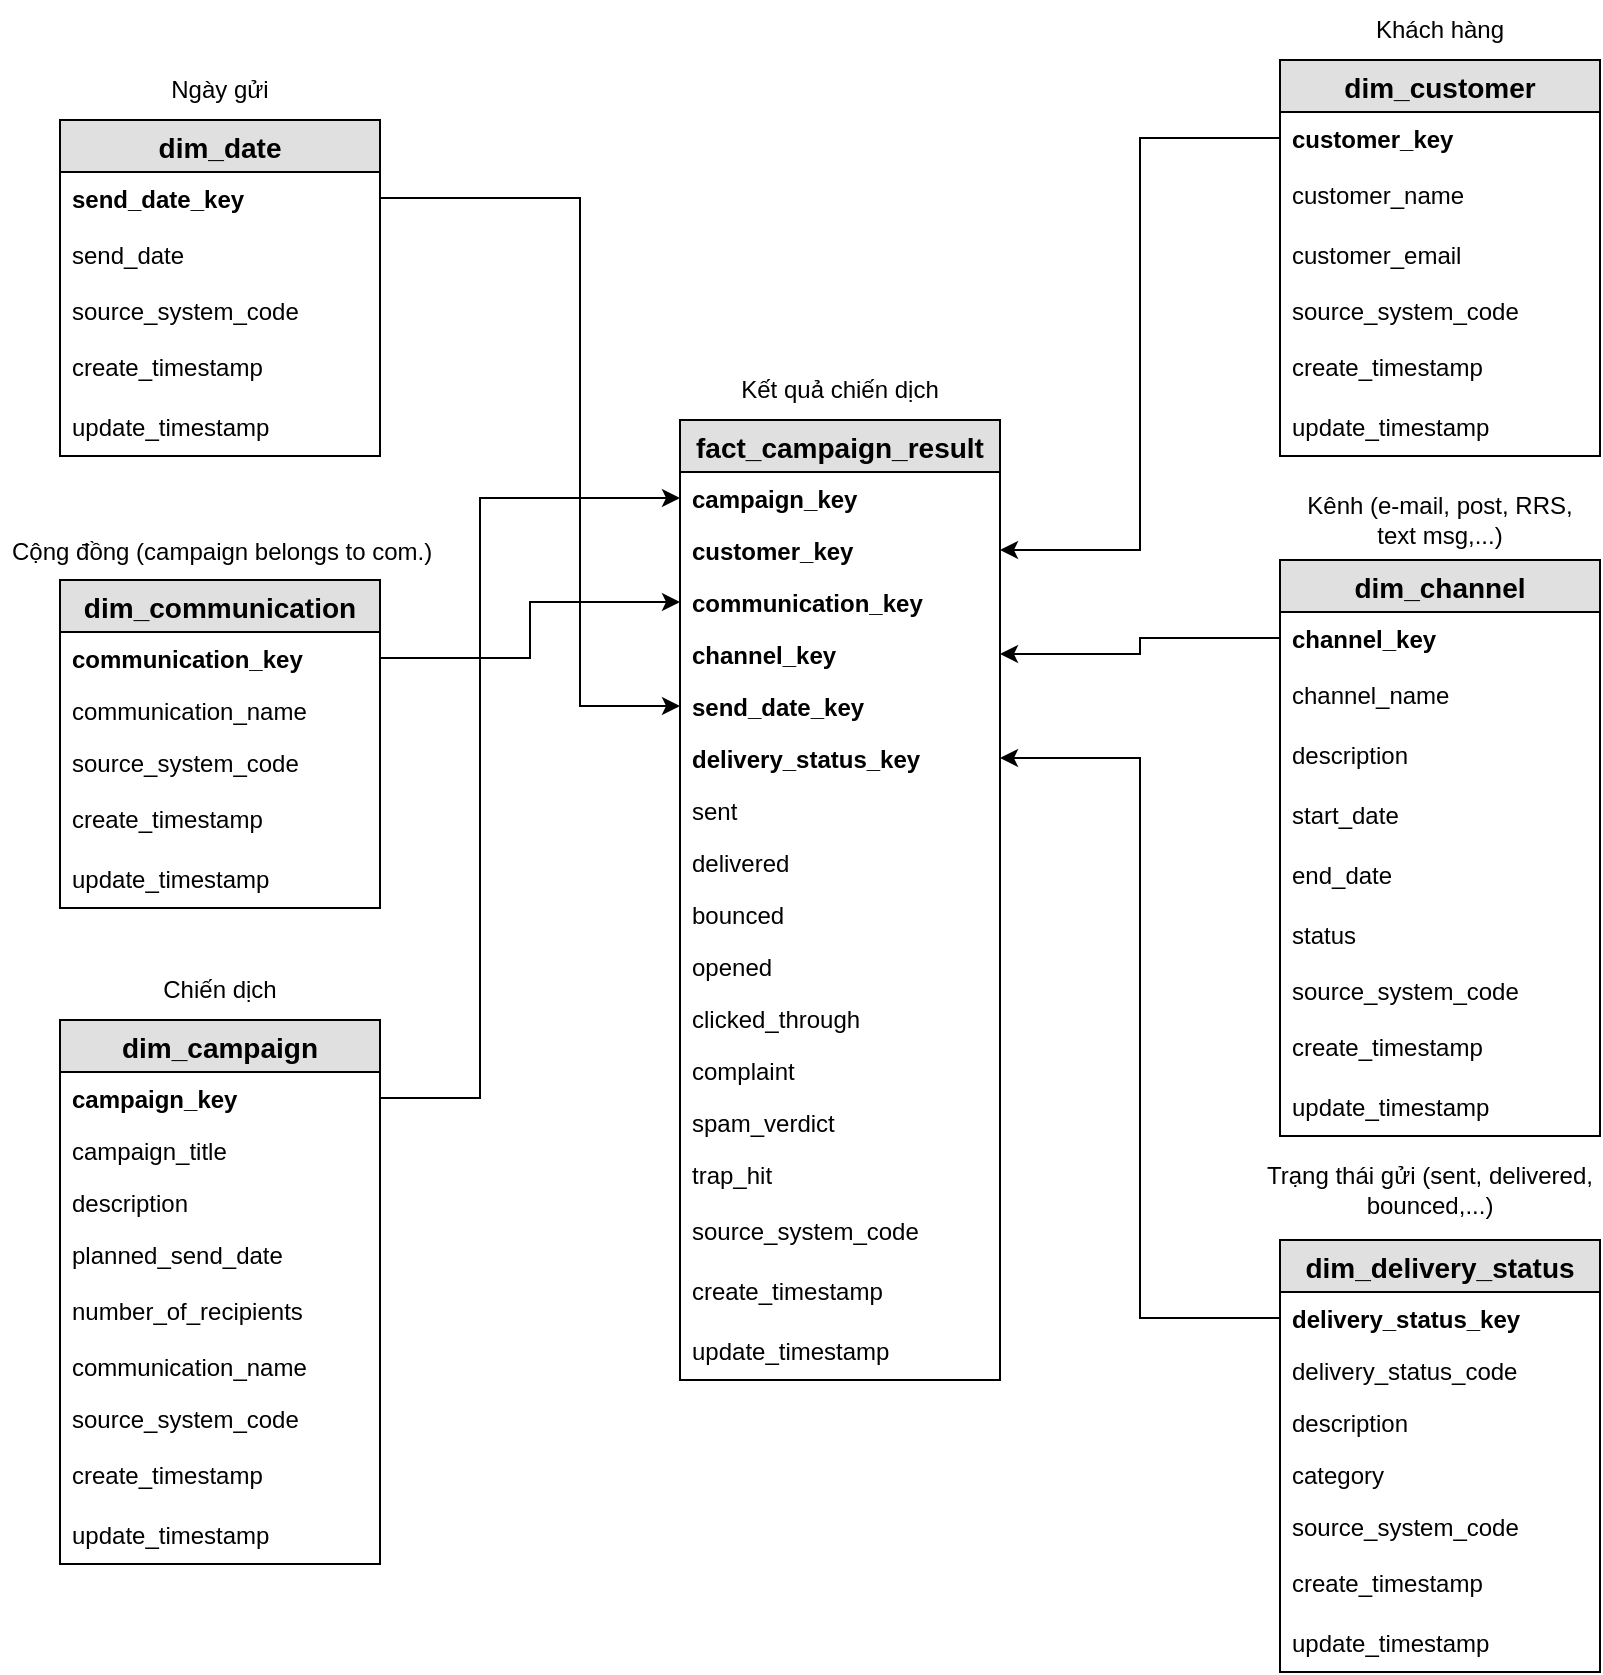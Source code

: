 <mxfile version="15.5.5" type="device"><diagram id="C5RBs43oDa-KdzZeNtuy" name="Page-1"><mxGraphModel dx="2119" dy="1957" grid="1" gridSize="10" guides="1" tooltips="1" connect="1" arrows="1" fold="1" page="1" pageScale="1" pageWidth="827" pageHeight="1169" math="0" shadow="0"><root><mxCell id="WIyWlLk6GJQsqaUBKTNV-0"/><mxCell id="WIyWlLk6GJQsqaUBKTNV-1" parent="WIyWlLk6GJQsqaUBKTNV-0"/><mxCell id="7-iAgHxXWfDQtUMJi-jo-0" value="fact_campaign_result" style="swimlane;fontStyle=1;childLayout=stackLayout;horizontal=1;startSize=26;fillColor=#e0e0e0;horizontalStack=0;resizeParent=1;resizeParentMax=0;resizeLast=0;collapsible=1;marginBottom=0;swimlaneFillColor=#ffffff;align=center;fontSize=14;" vertex="1" parent="WIyWlLk6GJQsqaUBKTNV-1"><mxGeometry x="190" y="-130" width="160" height="480" as="geometry"><mxRectangle x="290" y="16" width="80" height="26" as="alternateBounds"/></mxGeometry></mxCell><mxCell id="7-iAgHxXWfDQtUMJi-jo-1" value="campaign_key" style="text;strokeColor=none;fillColor=none;spacingLeft=4;spacingRight=4;overflow=hidden;rotatable=0;points=[[0,0.5],[1,0.5]];portConstraint=eastwest;fontSize=12;fontStyle=1" vertex="1" parent="7-iAgHxXWfDQtUMJi-jo-0"><mxGeometry y="26" width="160" height="26" as="geometry"/></mxCell><mxCell id="7-iAgHxXWfDQtUMJi-jo-2" value="customer_key" style="text;strokeColor=none;fillColor=none;spacingLeft=4;spacingRight=4;overflow=hidden;rotatable=0;points=[[0,0.5],[1,0.5]];portConstraint=eastwest;fontSize=12;fontStyle=1" vertex="1" parent="7-iAgHxXWfDQtUMJi-jo-0"><mxGeometry y="52" width="160" height="26" as="geometry"/></mxCell><mxCell id="7-iAgHxXWfDQtUMJi-jo-3" value="communication_key" style="text;strokeColor=none;fillColor=none;spacingLeft=4;spacingRight=4;overflow=hidden;rotatable=0;points=[[0,0.5],[1,0.5]];portConstraint=eastwest;fontSize=12;fontStyle=1" vertex="1" parent="7-iAgHxXWfDQtUMJi-jo-0"><mxGeometry y="78" width="160" height="26" as="geometry"/></mxCell><mxCell id="7-iAgHxXWfDQtUMJi-jo-4" value="channel_key" style="text;strokeColor=none;fillColor=none;spacingLeft=4;spacingRight=4;overflow=hidden;rotatable=0;points=[[0,0.5],[1,0.5]];portConstraint=eastwest;fontSize=12;fontStyle=1" vertex="1" parent="7-iAgHxXWfDQtUMJi-jo-0"><mxGeometry y="104" width="160" height="26" as="geometry"/></mxCell><mxCell id="7-iAgHxXWfDQtUMJi-jo-5" value="send_date_key" style="text;strokeColor=none;fillColor=none;spacingLeft=4;spacingRight=4;overflow=hidden;rotatable=0;points=[[0,0.5],[1,0.5]];portConstraint=eastwest;fontSize=12;fontStyle=1" vertex="1" parent="7-iAgHxXWfDQtUMJi-jo-0"><mxGeometry y="130" width="160" height="26" as="geometry"/></mxCell><mxCell id="7-iAgHxXWfDQtUMJi-jo-6" value="delivery_status_key" style="text;strokeColor=none;fillColor=none;spacingLeft=4;spacingRight=4;overflow=hidden;rotatable=0;points=[[0,0.5],[1,0.5]];portConstraint=eastwest;fontSize=12;fontStyle=1" vertex="1" parent="7-iAgHxXWfDQtUMJi-jo-0"><mxGeometry y="156" width="160" height="26" as="geometry"/></mxCell><mxCell id="7-iAgHxXWfDQtUMJi-jo-7" value="sent" style="text;strokeColor=none;fillColor=none;spacingLeft=4;spacingRight=4;overflow=hidden;rotatable=0;points=[[0,0.5],[1,0.5]];portConstraint=eastwest;fontSize=12;" vertex="1" parent="7-iAgHxXWfDQtUMJi-jo-0"><mxGeometry y="182" width="160" height="26" as="geometry"/></mxCell><mxCell id="7-iAgHxXWfDQtUMJi-jo-8" value="delivered" style="text;strokeColor=none;fillColor=none;spacingLeft=4;spacingRight=4;overflow=hidden;rotatable=0;points=[[0,0.5],[1,0.5]];portConstraint=eastwest;fontSize=12;" vertex="1" parent="7-iAgHxXWfDQtUMJi-jo-0"><mxGeometry y="208" width="160" height="26" as="geometry"/></mxCell><mxCell id="7-iAgHxXWfDQtUMJi-jo-9" value="bounced" style="text;strokeColor=none;fillColor=none;spacingLeft=4;spacingRight=4;overflow=hidden;rotatable=0;points=[[0,0.5],[1,0.5]];portConstraint=eastwest;fontSize=12;" vertex="1" parent="7-iAgHxXWfDQtUMJi-jo-0"><mxGeometry y="234" width="160" height="26" as="geometry"/></mxCell><mxCell id="7-iAgHxXWfDQtUMJi-jo-10" value="opened" style="text;strokeColor=none;fillColor=none;spacingLeft=4;spacingRight=4;overflow=hidden;rotatable=0;points=[[0,0.5],[1,0.5]];portConstraint=eastwest;fontSize=12;" vertex="1" parent="7-iAgHxXWfDQtUMJi-jo-0"><mxGeometry y="260" width="160" height="26" as="geometry"/></mxCell><mxCell id="7-iAgHxXWfDQtUMJi-jo-11" value="clicked_through" style="text;strokeColor=none;fillColor=none;spacingLeft=4;spacingRight=4;overflow=hidden;rotatable=0;points=[[0,0.5],[1,0.5]];portConstraint=eastwest;fontSize=12;" vertex="1" parent="7-iAgHxXWfDQtUMJi-jo-0"><mxGeometry y="286" width="160" height="26" as="geometry"/></mxCell><mxCell id="7-iAgHxXWfDQtUMJi-jo-12" value="complaint" style="text;strokeColor=none;fillColor=none;spacingLeft=4;spacingRight=4;overflow=hidden;rotatable=0;points=[[0,0.5],[1,0.5]];portConstraint=eastwest;fontSize=12;" vertex="1" parent="7-iAgHxXWfDQtUMJi-jo-0"><mxGeometry y="312" width="160" height="26" as="geometry"/></mxCell><mxCell id="7-iAgHxXWfDQtUMJi-jo-13" value="spam_verdict" style="text;strokeColor=none;fillColor=none;spacingLeft=4;spacingRight=4;overflow=hidden;rotatable=0;points=[[0,0.5],[1,0.5]];portConstraint=eastwest;fontSize=12;" vertex="1" parent="7-iAgHxXWfDQtUMJi-jo-0"><mxGeometry y="338" width="160" height="26" as="geometry"/></mxCell><mxCell id="7-iAgHxXWfDQtUMJi-jo-14" value="trap_hit" style="text;strokeColor=none;fillColor=none;spacingLeft=4;spacingRight=4;overflow=hidden;rotatable=0;points=[[0,0.5],[1,0.5]];portConstraint=eastwest;fontSize=12;" vertex="1" parent="7-iAgHxXWfDQtUMJi-jo-0"><mxGeometry y="364" width="160" height="26" as="geometry"/></mxCell><mxCell id="7-iAgHxXWfDQtUMJi-jo-27" value="source_system_code" style="text;strokeColor=none;fillColor=none;align=left;verticalAlign=middle;spacingLeft=4;spacingRight=4;overflow=hidden;points=[[0,0.5],[1,0.5]];portConstraint=eastwest;rotatable=0;" vertex="1" parent="7-iAgHxXWfDQtUMJi-jo-0"><mxGeometry y="390" width="160" height="30" as="geometry"/></mxCell><mxCell id="7-iAgHxXWfDQtUMJi-jo-28" value="create_timestamp" style="text;strokeColor=none;fillColor=none;align=left;verticalAlign=middle;spacingLeft=4;spacingRight=4;overflow=hidden;points=[[0,0.5],[1,0.5]];portConstraint=eastwest;rotatable=0;" vertex="1" parent="7-iAgHxXWfDQtUMJi-jo-0"><mxGeometry y="420" width="160" height="30" as="geometry"/></mxCell><mxCell id="7-iAgHxXWfDQtUMJi-jo-29" value="update_timestamp" style="text;strokeColor=none;fillColor=none;align=left;verticalAlign=middle;spacingLeft=4;spacingRight=4;overflow=hidden;points=[[0,0.5],[1,0.5]];portConstraint=eastwest;rotatable=0;" vertex="1" parent="7-iAgHxXWfDQtUMJi-jo-0"><mxGeometry y="450" width="160" height="30" as="geometry"/></mxCell><mxCell id="7-iAgHxXWfDQtUMJi-jo-16" value="dim_campaign" style="swimlane;fontStyle=1;childLayout=stackLayout;horizontal=1;startSize=26;fillColor=#e0e0e0;horizontalStack=0;resizeParent=1;resizeParentMax=0;resizeLast=0;collapsible=1;marginBottom=0;swimlaneFillColor=#ffffff;align=center;fontSize=14;" vertex="1" parent="WIyWlLk6GJQsqaUBKTNV-1"><mxGeometry x="-120" y="170" width="160" height="272" as="geometry"/></mxCell><mxCell id="7-iAgHxXWfDQtUMJi-jo-17" value="campaign_key" style="text;strokeColor=none;fillColor=none;spacingLeft=4;spacingRight=4;overflow=hidden;rotatable=0;points=[[0,0.5],[1,0.5]];portConstraint=eastwest;fontSize=12;fontStyle=1" vertex="1" parent="7-iAgHxXWfDQtUMJi-jo-16"><mxGeometry y="26" width="160" height="26" as="geometry"/></mxCell><mxCell id="7-iAgHxXWfDQtUMJi-jo-18" value="campaign_title" style="text;strokeColor=none;fillColor=none;spacingLeft=4;spacingRight=4;overflow=hidden;rotatable=0;points=[[0,0.5],[1,0.5]];portConstraint=eastwest;fontSize=12;" vertex="1" parent="7-iAgHxXWfDQtUMJi-jo-16"><mxGeometry y="52" width="160" height="26" as="geometry"/></mxCell><mxCell id="7-iAgHxXWfDQtUMJi-jo-19" value="description" style="text;strokeColor=none;fillColor=none;spacingLeft=4;spacingRight=4;overflow=hidden;rotatable=0;points=[[0,0.5],[1,0.5]];portConstraint=eastwest;fontSize=12;" vertex="1" parent="7-iAgHxXWfDQtUMJi-jo-16"><mxGeometry y="78" width="160" height="26" as="geometry"/></mxCell><mxCell id="7-iAgHxXWfDQtUMJi-jo-20" value="planned_send_date" style="text;strokeColor=none;fillColor=none;spacingLeft=4;spacingRight=4;overflow=hidden;rotatable=0;points=[[0,0.5],[1,0.5]];portConstraint=eastwest;fontSize=12;" vertex="1" parent="7-iAgHxXWfDQtUMJi-jo-16"><mxGeometry y="104" width="160" height="26" as="geometry"/></mxCell><mxCell id="7-iAgHxXWfDQtUMJi-jo-31" value="number_of_recipients" style="text;strokeColor=none;fillColor=none;align=left;verticalAlign=middle;spacingLeft=4;spacingRight=4;overflow=hidden;points=[[0,0.5],[1,0.5]];portConstraint=eastwest;rotatable=0;" vertex="1" parent="7-iAgHxXWfDQtUMJi-jo-16"><mxGeometry y="130" width="160" height="30" as="geometry"/></mxCell><mxCell id="7-iAgHxXWfDQtUMJi-jo-21" value="communication_name" style="text;strokeColor=none;fillColor=none;spacingLeft=4;spacingRight=4;overflow=hidden;rotatable=0;points=[[0,0.5],[1,0.5]];portConstraint=eastwest;fontSize=12;" vertex="1" parent="7-iAgHxXWfDQtUMJi-jo-16"><mxGeometry y="160" width="160" height="26" as="geometry"/></mxCell><mxCell id="7-iAgHxXWfDQtUMJi-jo-22" value="source_system_code" style="text;strokeColor=none;fillColor=none;spacingLeft=4;spacingRight=4;overflow=hidden;rotatable=0;points=[[0,0.5],[1,0.5]];portConstraint=eastwest;fontSize=12;" vertex="1" parent="7-iAgHxXWfDQtUMJi-jo-16"><mxGeometry y="186" width="160" height="26" as="geometry"/></mxCell><mxCell id="7-iAgHxXWfDQtUMJi-jo-32" value="create_timestamp" style="text;strokeColor=none;fillColor=none;align=left;verticalAlign=middle;spacingLeft=4;spacingRight=4;overflow=hidden;points=[[0,0.5],[1,0.5]];portConstraint=eastwest;rotatable=0;" vertex="1" parent="7-iAgHxXWfDQtUMJi-jo-16"><mxGeometry y="212" width="160" height="30" as="geometry"/></mxCell><mxCell id="7-iAgHxXWfDQtUMJi-jo-33" value="update_timestamp" style="text;strokeColor=none;fillColor=none;align=left;verticalAlign=middle;spacingLeft=4;spacingRight=4;overflow=hidden;points=[[0,0.5],[1,0.5]];portConstraint=eastwest;rotatable=0;" vertex="1" parent="7-iAgHxXWfDQtUMJi-jo-16"><mxGeometry y="242" width="160" height="30" as="geometry"/></mxCell><mxCell id="7-iAgHxXWfDQtUMJi-jo-30" value="Kết quả chiến dịch" style="text;html=1;strokeColor=none;fillColor=none;align=center;verticalAlign=middle;whiteSpace=wrap;rounded=0;" vertex="1" parent="WIyWlLk6GJQsqaUBKTNV-1"><mxGeometry x="200" y="-160" width="140" height="30" as="geometry"/></mxCell><mxCell id="7-iAgHxXWfDQtUMJi-jo-34" value="dim_delivery_status" style="swimlane;fontStyle=1;childLayout=stackLayout;horizontal=1;startSize=26;fillColor=#e0e0e0;horizontalStack=0;resizeParent=1;resizeParentMax=0;resizeLast=0;collapsible=1;marginBottom=0;swimlaneFillColor=#ffffff;align=center;fontSize=14;" vertex="1" parent="WIyWlLk6GJQsqaUBKTNV-1"><mxGeometry x="490" y="280" width="160" height="216" as="geometry"/></mxCell><mxCell id="7-iAgHxXWfDQtUMJi-jo-35" value="delivery_status_key" style="text;strokeColor=none;fillColor=none;spacingLeft=4;spacingRight=4;overflow=hidden;rotatable=0;points=[[0,0.5],[1,0.5]];portConstraint=eastwest;fontSize=12;fontStyle=1" vertex="1" parent="7-iAgHxXWfDQtUMJi-jo-34"><mxGeometry y="26" width="160" height="26" as="geometry"/></mxCell><mxCell id="7-iAgHxXWfDQtUMJi-jo-36" value="delivery_status_code" style="text;strokeColor=none;fillColor=none;spacingLeft=4;spacingRight=4;overflow=hidden;rotatable=0;points=[[0,0.5],[1,0.5]];portConstraint=eastwest;fontSize=12;" vertex="1" parent="7-iAgHxXWfDQtUMJi-jo-34"><mxGeometry y="52" width="160" height="26" as="geometry"/></mxCell><mxCell id="7-iAgHxXWfDQtUMJi-jo-37" value="description" style="text;strokeColor=none;fillColor=none;spacingLeft=4;spacingRight=4;overflow=hidden;rotatable=0;points=[[0,0.5],[1,0.5]];portConstraint=eastwest;fontSize=12;" vertex="1" parent="7-iAgHxXWfDQtUMJi-jo-34"><mxGeometry y="78" width="160" height="26" as="geometry"/></mxCell><mxCell id="7-iAgHxXWfDQtUMJi-jo-40" value="category" style="text;strokeColor=none;fillColor=none;spacingLeft=4;spacingRight=4;overflow=hidden;rotatable=0;points=[[0,0.5],[1,0.5]];portConstraint=eastwest;fontSize=12;" vertex="1" parent="7-iAgHxXWfDQtUMJi-jo-34"><mxGeometry y="104" width="160" height="26" as="geometry"/></mxCell><mxCell id="7-iAgHxXWfDQtUMJi-jo-41" value="source_system_code" style="text;strokeColor=none;fillColor=none;spacingLeft=4;spacingRight=4;overflow=hidden;rotatable=0;points=[[0,0.5],[1,0.5]];portConstraint=eastwest;fontSize=12;" vertex="1" parent="7-iAgHxXWfDQtUMJi-jo-34"><mxGeometry y="130" width="160" height="26" as="geometry"/></mxCell><mxCell id="7-iAgHxXWfDQtUMJi-jo-42" value="create_timestamp" style="text;strokeColor=none;fillColor=none;align=left;verticalAlign=middle;spacingLeft=4;spacingRight=4;overflow=hidden;points=[[0,0.5],[1,0.5]];portConstraint=eastwest;rotatable=0;" vertex="1" parent="7-iAgHxXWfDQtUMJi-jo-34"><mxGeometry y="156" width="160" height="30" as="geometry"/></mxCell><mxCell id="7-iAgHxXWfDQtUMJi-jo-43" value="update_timestamp" style="text;strokeColor=none;fillColor=none;align=left;verticalAlign=middle;spacingLeft=4;spacingRight=4;overflow=hidden;points=[[0,0.5],[1,0.5]];portConstraint=eastwest;rotatable=0;" vertex="1" parent="7-iAgHxXWfDQtUMJi-jo-34"><mxGeometry y="186" width="160" height="30" as="geometry"/></mxCell><mxCell id="7-iAgHxXWfDQtUMJi-jo-44" value="dim_communication" style="swimlane;fontStyle=1;childLayout=stackLayout;horizontal=1;startSize=26;fillColor=#e0e0e0;horizontalStack=0;resizeParent=1;resizeParentMax=0;resizeLast=0;collapsible=1;marginBottom=0;swimlaneFillColor=#ffffff;align=center;fontSize=14;" vertex="1" parent="WIyWlLk6GJQsqaUBKTNV-1"><mxGeometry x="-120" y="-50" width="160" height="164" as="geometry"/></mxCell><mxCell id="7-iAgHxXWfDQtUMJi-jo-45" value="communication_key" style="text;strokeColor=none;fillColor=none;spacingLeft=4;spacingRight=4;overflow=hidden;rotatable=0;points=[[0,0.5],[1,0.5]];portConstraint=eastwest;fontSize=12;fontStyle=1" vertex="1" parent="7-iAgHxXWfDQtUMJi-jo-44"><mxGeometry y="26" width="160" height="26" as="geometry"/></mxCell><mxCell id="7-iAgHxXWfDQtUMJi-jo-46" value="communication_name" style="text;strokeColor=none;fillColor=none;spacingLeft=4;spacingRight=4;overflow=hidden;rotatable=0;points=[[0,0.5],[1,0.5]];portConstraint=eastwest;fontSize=12;" vertex="1" parent="7-iAgHxXWfDQtUMJi-jo-44"><mxGeometry y="52" width="160" height="26" as="geometry"/></mxCell><mxCell id="7-iAgHxXWfDQtUMJi-jo-49" value="source_system_code" style="text;strokeColor=none;fillColor=none;spacingLeft=4;spacingRight=4;overflow=hidden;rotatable=0;points=[[0,0.5],[1,0.5]];portConstraint=eastwest;fontSize=12;" vertex="1" parent="7-iAgHxXWfDQtUMJi-jo-44"><mxGeometry y="78" width="160" height="26" as="geometry"/></mxCell><mxCell id="7-iAgHxXWfDQtUMJi-jo-50" value="create_timestamp" style="text;strokeColor=none;fillColor=none;align=left;verticalAlign=middle;spacingLeft=4;spacingRight=4;overflow=hidden;points=[[0,0.5],[1,0.5]];portConstraint=eastwest;rotatable=0;" vertex="1" parent="7-iAgHxXWfDQtUMJi-jo-44"><mxGeometry y="104" width="160" height="30" as="geometry"/></mxCell><mxCell id="7-iAgHxXWfDQtUMJi-jo-51" value="update_timestamp" style="text;strokeColor=none;fillColor=none;align=left;verticalAlign=middle;spacingLeft=4;spacingRight=4;overflow=hidden;points=[[0,0.5],[1,0.5]];portConstraint=eastwest;rotatable=0;" vertex="1" parent="7-iAgHxXWfDQtUMJi-jo-44"><mxGeometry y="134" width="160" height="30" as="geometry"/></mxCell><mxCell id="7-iAgHxXWfDQtUMJi-jo-52" value="dim_date" style="swimlane;fontStyle=1;childLayout=stackLayout;horizontal=1;startSize=26;fillColor=#e0e0e0;horizontalStack=0;resizeParent=1;resizeParentMax=0;resizeLast=0;collapsible=1;marginBottom=0;swimlaneFillColor=#ffffff;align=center;fontSize=14;" vertex="1" parent="WIyWlLk6GJQsqaUBKTNV-1"><mxGeometry x="-120" y="-280" width="160" height="168" as="geometry"/></mxCell><mxCell id="7-iAgHxXWfDQtUMJi-jo-53" value="send_date_key" style="text;strokeColor=none;fillColor=none;spacingLeft=4;spacingRight=4;overflow=hidden;rotatable=0;points=[[0,0.5],[1,0.5]];portConstraint=eastwest;fontSize=12;fontStyle=1" vertex="1" parent="7-iAgHxXWfDQtUMJi-jo-52"><mxGeometry y="26" width="160" height="26" as="geometry"/></mxCell><mxCell id="7-iAgHxXWfDQtUMJi-jo-58" value="send_date" style="text;strokeColor=none;fillColor=none;align=left;verticalAlign=middle;spacingLeft=4;spacingRight=4;overflow=hidden;points=[[0,0.5],[1,0.5]];portConstraint=eastwest;rotatable=0;" vertex="1" parent="7-iAgHxXWfDQtUMJi-jo-52"><mxGeometry y="52" width="160" height="30" as="geometry"/></mxCell><mxCell id="7-iAgHxXWfDQtUMJi-jo-55" value="source_system_code" style="text;strokeColor=none;fillColor=none;spacingLeft=4;spacingRight=4;overflow=hidden;rotatable=0;points=[[0,0.5],[1,0.5]];portConstraint=eastwest;fontSize=12;" vertex="1" parent="7-iAgHxXWfDQtUMJi-jo-52"><mxGeometry y="82" width="160" height="26" as="geometry"/></mxCell><mxCell id="7-iAgHxXWfDQtUMJi-jo-56" value="create_timestamp" style="text;strokeColor=none;fillColor=none;align=left;verticalAlign=middle;spacingLeft=4;spacingRight=4;overflow=hidden;points=[[0,0.5],[1,0.5]];portConstraint=eastwest;rotatable=0;" vertex="1" parent="7-iAgHxXWfDQtUMJi-jo-52"><mxGeometry y="108" width="160" height="30" as="geometry"/></mxCell><mxCell id="7-iAgHxXWfDQtUMJi-jo-57" value="update_timestamp" style="text;strokeColor=none;fillColor=none;align=left;verticalAlign=middle;spacingLeft=4;spacingRight=4;overflow=hidden;points=[[0,0.5],[1,0.5]];portConstraint=eastwest;rotatable=0;" vertex="1" parent="7-iAgHxXWfDQtUMJi-jo-52"><mxGeometry y="138" width="160" height="30" as="geometry"/></mxCell><mxCell id="7-iAgHxXWfDQtUMJi-jo-59" value="dim_customer" style="swimlane;fontStyle=1;childLayout=stackLayout;horizontal=1;startSize=26;fillColor=#e0e0e0;horizontalStack=0;resizeParent=1;resizeParentMax=0;resizeLast=0;collapsible=1;marginBottom=0;swimlaneFillColor=#ffffff;align=center;fontSize=14;" vertex="1" parent="WIyWlLk6GJQsqaUBKTNV-1"><mxGeometry x="490" y="-310" width="160" height="198" as="geometry"/></mxCell><mxCell id="7-iAgHxXWfDQtUMJi-jo-60" value="customer_key" style="text;strokeColor=none;fillColor=none;spacingLeft=4;spacingRight=4;overflow=hidden;rotatable=0;points=[[0,0.5],[1,0.5]];portConstraint=eastwest;fontSize=12;fontStyle=1" vertex="1" parent="7-iAgHxXWfDQtUMJi-jo-59"><mxGeometry y="26" width="160" height="26" as="geometry"/></mxCell><mxCell id="7-iAgHxXWfDQtUMJi-jo-61" value="customer_name" style="text;strokeColor=none;fillColor=none;align=left;verticalAlign=middle;spacingLeft=4;spacingRight=4;overflow=hidden;points=[[0,0.5],[1,0.5]];portConstraint=eastwest;rotatable=0;" vertex="1" parent="7-iAgHxXWfDQtUMJi-jo-59"><mxGeometry y="52" width="160" height="30" as="geometry"/></mxCell><mxCell id="7-iAgHxXWfDQtUMJi-jo-65" value="customer_email" style="text;strokeColor=none;fillColor=none;align=left;verticalAlign=middle;spacingLeft=4;spacingRight=4;overflow=hidden;points=[[0,0.5],[1,0.5]];portConstraint=eastwest;rotatable=0;" vertex="1" parent="7-iAgHxXWfDQtUMJi-jo-59"><mxGeometry y="82" width="160" height="30" as="geometry"/></mxCell><mxCell id="7-iAgHxXWfDQtUMJi-jo-62" value="source_system_code" style="text;strokeColor=none;fillColor=none;spacingLeft=4;spacingRight=4;overflow=hidden;rotatable=0;points=[[0,0.5],[1,0.5]];portConstraint=eastwest;fontSize=12;" vertex="1" parent="7-iAgHxXWfDQtUMJi-jo-59"><mxGeometry y="112" width="160" height="26" as="geometry"/></mxCell><mxCell id="7-iAgHxXWfDQtUMJi-jo-63" value="create_timestamp" style="text;strokeColor=none;fillColor=none;align=left;verticalAlign=middle;spacingLeft=4;spacingRight=4;overflow=hidden;points=[[0,0.5],[1,0.5]];portConstraint=eastwest;rotatable=0;" vertex="1" parent="7-iAgHxXWfDQtUMJi-jo-59"><mxGeometry y="138" width="160" height="30" as="geometry"/></mxCell><mxCell id="7-iAgHxXWfDQtUMJi-jo-64" value="update_timestamp" style="text;strokeColor=none;fillColor=none;align=left;verticalAlign=middle;spacingLeft=4;spacingRight=4;overflow=hidden;points=[[0,0.5],[1,0.5]];portConstraint=eastwest;rotatable=0;" vertex="1" parent="7-iAgHxXWfDQtUMJi-jo-59"><mxGeometry y="168" width="160" height="30" as="geometry"/></mxCell><mxCell id="7-iAgHxXWfDQtUMJi-jo-66" value="Khách hàng" style="text;html=1;strokeColor=none;fillColor=none;align=center;verticalAlign=middle;whiteSpace=wrap;rounded=0;" vertex="1" parent="WIyWlLk6GJQsqaUBKTNV-1"><mxGeometry x="510" y="-340" width="120" height="30" as="geometry"/></mxCell><mxCell id="7-iAgHxXWfDQtUMJi-jo-67" value="Chiến dịch" style="text;html=1;strokeColor=none;fillColor=none;align=center;verticalAlign=middle;whiteSpace=wrap;rounded=0;" vertex="1" parent="WIyWlLk6GJQsqaUBKTNV-1"><mxGeometry x="-110" y="140" width="140" height="30" as="geometry"/></mxCell><mxCell id="7-iAgHxXWfDQtUMJi-jo-68" value="dim_channel" style="swimlane;fontStyle=1;childLayout=stackLayout;horizontal=1;startSize=26;fillColor=#e0e0e0;horizontalStack=0;resizeParent=1;resizeParentMax=0;resizeLast=0;collapsible=1;marginBottom=0;swimlaneFillColor=#ffffff;align=center;fontSize=14;" vertex="1" parent="WIyWlLk6GJQsqaUBKTNV-1"><mxGeometry x="490" y="-60" width="160" height="288" as="geometry"/></mxCell><mxCell id="7-iAgHxXWfDQtUMJi-jo-69" value="channel_key" style="text;strokeColor=none;fillColor=none;spacingLeft=4;spacingRight=4;overflow=hidden;rotatable=0;points=[[0,0.5],[1,0.5]];portConstraint=eastwest;fontSize=12;fontStyle=1" vertex="1" parent="7-iAgHxXWfDQtUMJi-jo-68"><mxGeometry y="26" width="160" height="26" as="geometry"/></mxCell><mxCell id="7-iAgHxXWfDQtUMJi-jo-70" value="channel_name" style="text;strokeColor=none;fillColor=none;align=left;verticalAlign=middle;spacingLeft=4;spacingRight=4;overflow=hidden;points=[[0,0.5],[1,0.5]];portConstraint=eastwest;rotatable=0;" vertex="1" parent="7-iAgHxXWfDQtUMJi-jo-68"><mxGeometry y="52" width="160" height="30" as="geometry"/></mxCell><mxCell id="7-iAgHxXWfDQtUMJi-jo-71" value="description" style="text;strokeColor=none;fillColor=none;align=left;verticalAlign=middle;spacingLeft=4;spacingRight=4;overflow=hidden;points=[[0,0.5],[1,0.5]];portConstraint=eastwest;rotatable=0;" vertex="1" parent="7-iAgHxXWfDQtUMJi-jo-68"><mxGeometry y="82" width="160" height="30" as="geometry"/></mxCell><mxCell id="7-iAgHxXWfDQtUMJi-jo-75" value="start_date" style="text;strokeColor=none;fillColor=none;align=left;verticalAlign=middle;spacingLeft=4;spacingRight=4;overflow=hidden;points=[[0,0.5],[1,0.5]];portConstraint=eastwest;rotatable=0;" vertex="1" parent="7-iAgHxXWfDQtUMJi-jo-68"><mxGeometry y="112" width="160" height="30" as="geometry"/></mxCell><mxCell id="7-iAgHxXWfDQtUMJi-jo-76" value="end_date" style="text;strokeColor=none;fillColor=none;align=left;verticalAlign=middle;spacingLeft=4;spacingRight=4;overflow=hidden;points=[[0,0.5],[1,0.5]];portConstraint=eastwest;rotatable=0;" vertex="1" parent="7-iAgHxXWfDQtUMJi-jo-68"><mxGeometry y="142" width="160" height="30" as="geometry"/></mxCell><mxCell id="7-iAgHxXWfDQtUMJi-jo-77" value="status" style="text;strokeColor=none;fillColor=none;align=left;verticalAlign=middle;spacingLeft=4;spacingRight=4;overflow=hidden;points=[[0,0.5],[1,0.5]];portConstraint=eastwest;rotatable=0;" vertex="1" parent="7-iAgHxXWfDQtUMJi-jo-68"><mxGeometry y="172" width="160" height="30" as="geometry"/></mxCell><mxCell id="7-iAgHxXWfDQtUMJi-jo-72" value="source_system_code" style="text;strokeColor=none;fillColor=none;spacingLeft=4;spacingRight=4;overflow=hidden;rotatable=0;points=[[0,0.5],[1,0.5]];portConstraint=eastwest;fontSize=12;" vertex="1" parent="7-iAgHxXWfDQtUMJi-jo-68"><mxGeometry y="202" width="160" height="26" as="geometry"/></mxCell><mxCell id="7-iAgHxXWfDQtUMJi-jo-73" value="create_timestamp" style="text;strokeColor=none;fillColor=none;align=left;verticalAlign=middle;spacingLeft=4;spacingRight=4;overflow=hidden;points=[[0,0.5],[1,0.5]];portConstraint=eastwest;rotatable=0;" vertex="1" parent="7-iAgHxXWfDQtUMJi-jo-68"><mxGeometry y="228" width="160" height="30" as="geometry"/></mxCell><mxCell id="7-iAgHxXWfDQtUMJi-jo-74" value="update_timestamp" style="text;strokeColor=none;fillColor=none;align=left;verticalAlign=middle;spacingLeft=4;spacingRight=4;overflow=hidden;points=[[0,0.5],[1,0.5]];portConstraint=eastwest;rotatable=0;" vertex="1" parent="7-iAgHxXWfDQtUMJi-jo-68"><mxGeometry y="258" width="160" height="30" as="geometry"/></mxCell><mxCell id="7-iAgHxXWfDQtUMJi-jo-78" value="Ngày gửi" style="text;html=1;strokeColor=none;fillColor=none;align=center;verticalAlign=middle;whiteSpace=wrap;rounded=0;" vertex="1" parent="WIyWlLk6GJQsqaUBKTNV-1"><mxGeometry x="-70" y="-310" width="60" height="30" as="geometry"/></mxCell><mxCell id="7-iAgHxXWfDQtUMJi-jo-79" value="Kênh (e-mail, post, RRS, text msg,...)" style="text;html=1;strokeColor=none;fillColor=none;align=center;verticalAlign=middle;whiteSpace=wrap;rounded=0;" vertex="1" parent="WIyWlLk6GJQsqaUBKTNV-1"><mxGeometry x="500" y="-100" width="140" height="40" as="geometry"/></mxCell><mxCell id="7-iAgHxXWfDQtUMJi-jo-80" value="Cộng đồng (campaign belongs to com.)" style="text;strokeColor=none;fillColor=none;align=left;verticalAlign=middle;spacingLeft=4;spacingRight=4;overflow=hidden;points=[[0,0.5],[1,0.5]];portConstraint=eastwest;rotatable=0;" vertex="1" parent="WIyWlLk6GJQsqaUBKTNV-1"><mxGeometry x="-150" y="-80" width="230" height="30" as="geometry"/></mxCell><mxCell id="7-iAgHxXWfDQtUMJi-jo-82" value="Trạng thái gửi (sent, delivered, bounced,...)" style="text;html=1;strokeColor=none;fillColor=none;align=center;verticalAlign=middle;whiteSpace=wrap;rounded=0;" vertex="1" parent="WIyWlLk6GJQsqaUBKTNV-1"><mxGeometry x="480" y="240" width="170" height="30" as="geometry"/></mxCell><mxCell id="7-iAgHxXWfDQtUMJi-jo-84" style="edgeStyle=orthogonalEdgeStyle;rounded=0;orthogonalLoop=1;jettySize=auto;html=1;" edge="1" parent="WIyWlLk6GJQsqaUBKTNV-1" source="7-iAgHxXWfDQtUMJi-jo-53" target="7-iAgHxXWfDQtUMJi-jo-5"><mxGeometry relative="1" as="geometry"><Array as="points"><mxPoint x="140" y="-241"/><mxPoint x="140" y="13"/></Array></mxGeometry></mxCell><mxCell id="7-iAgHxXWfDQtUMJi-jo-87" style="edgeStyle=orthogonalEdgeStyle;rounded=0;orthogonalLoop=1;jettySize=auto;html=1;exitX=1;exitY=0.5;exitDx=0;exitDy=0;" edge="1" parent="WIyWlLk6GJQsqaUBKTNV-1" source="7-iAgHxXWfDQtUMJi-jo-45" target="7-iAgHxXWfDQtUMJi-jo-3"><mxGeometry relative="1" as="geometry"/></mxCell><mxCell id="7-iAgHxXWfDQtUMJi-jo-88" style="edgeStyle=orthogonalEdgeStyle;rounded=0;orthogonalLoop=1;jettySize=auto;html=1;exitX=1;exitY=0.5;exitDx=0;exitDy=0;" edge="1" parent="WIyWlLk6GJQsqaUBKTNV-1" source="7-iAgHxXWfDQtUMJi-jo-17" target="7-iAgHxXWfDQtUMJi-jo-1"><mxGeometry relative="1" as="geometry"><Array as="points"><mxPoint x="90" y="209"/><mxPoint x="90" y="-91"/></Array></mxGeometry></mxCell><mxCell id="7-iAgHxXWfDQtUMJi-jo-89" style="edgeStyle=orthogonalEdgeStyle;rounded=0;orthogonalLoop=1;jettySize=auto;html=1;exitX=0;exitY=0.5;exitDx=0;exitDy=0;entryX=1;entryY=0.5;entryDx=0;entryDy=0;" edge="1" parent="WIyWlLk6GJQsqaUBKTNV-1" source="7-iAgHxXWfDQtUMJi-jo-60" target="7-iAgHxXWfDQtUMJi-jo-2"><mxGeometry relative="1" as="geometry"/></mxCell><mxCell id="7-iAgHxXWfDQtUMJi-jo-90" style="edgeStyle=orthogonalEdgeStyle;rounded=0;orthogonalLoop=1;jettySize=auto;html=1;exitX=0;exitY=0.5;exitDx=0;exitDy=0;entryX=1;entryY=0.5;entryDx=0;entryDy=0;" edge="1" parent="WIyWlLk6GJQsqaUBKTNV-1" source="7-iAgHxXWfDQtUMJi-jo-69" target="7-iAgHxXWfDQtUMJi-jo-4"><mxGeometry relative="1" as="geometry"/></mxCell><mxCell id="7-iAgHxXWfDQtUMJi-jo-91" style="edgeStyle=orthogonalEdgeStyle;rounded=0;orthogonalLoop=1;jettySize=auto;html=1;exitX=0;exitY=0.5;exitDx=0;exitDy=0;entryX=1;entryY=0.5;entryDx=0;entryDy=0;" edge="1" parent="WIyWlLk6GJQsqaUBKTNV-1" source="7-iAgHxXWfDQtUMJi-jo-35" target="7-iAgHxXWfDQtUMJi-jo-6"><mxGeometry relative="1" as="geometry"/></mxCell></root></mxGraphModel></diagram></mxfile>